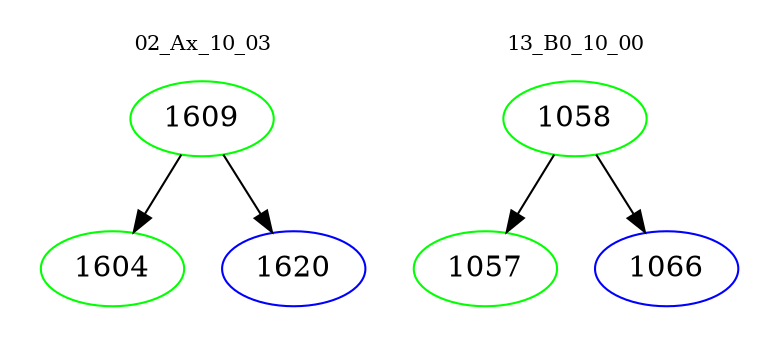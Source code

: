digraph{
subgraph cluster_0 {
color = white
label = "02_Ax_10_03";
fontsize=10;
T0_1609 [label="1609", color="green"]
T0_1609 -> T0_1604 [color="black"]
T0_1604 [label="1604", color="green"]
T0_1609 -> T0_1620 [color="black"]
T0_1620 [label="1620", color="blue"]
}
subgraph cluster_1 {
color = white
label = "13_B0_10_00";
fontsize=10;
T1_1058 [label="1058", color="green"]
T1_1058 -> T1_1057 [color="black"]
T1_1057 [label="1057", color="green"]
T1_1058 -> T1_1066 [color="black"]
T1_1066 [label="1066", color="blue"]
}
}
